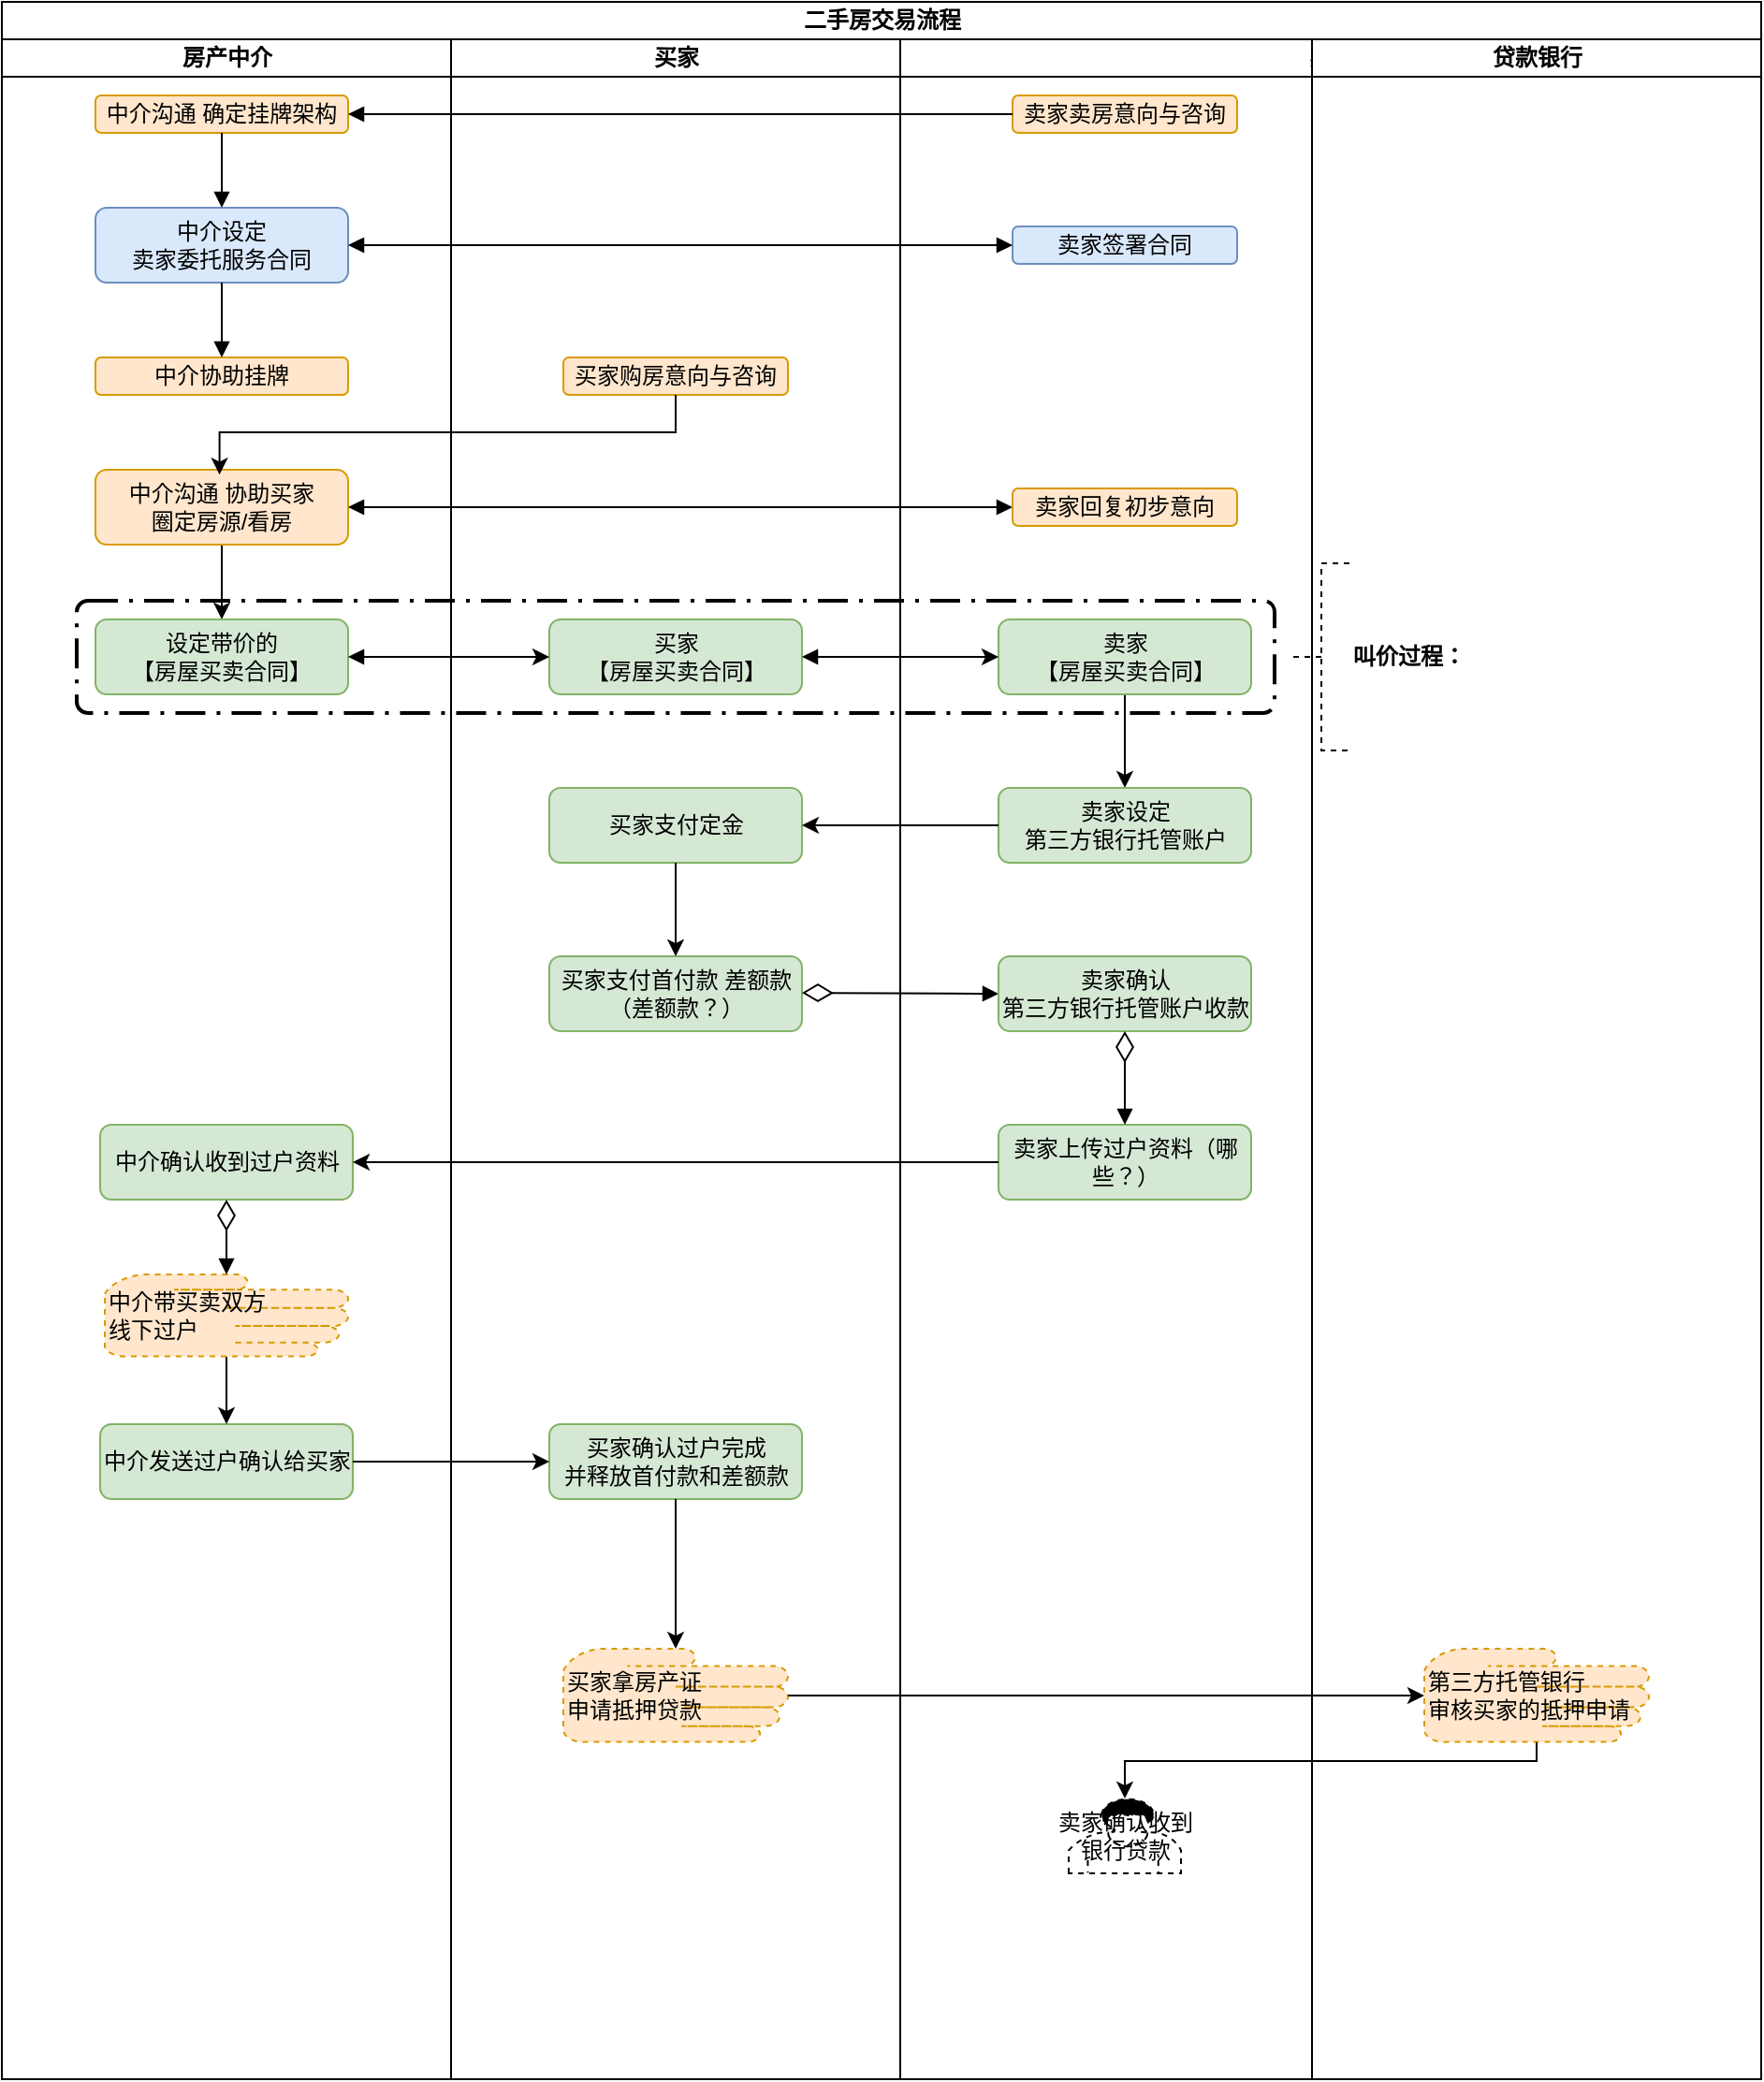 <mxfile version="14.2.9" type="github">
  <diagram id="eCgH1aqY1Uuq_Gv72Vav" name="Page-1">
    <mxGraphModel dx="930" dy="457" grid="1" gridSize="10" guides="1" tooltips="1" connect="1" arrows="1" fold="1" page="1" pageScale="1" pageWidth="827" pageHeight="1169" math="0" shadow="0">
      <root>
        <mxCell id="0" />
        <mxCell id="1" parent="0" />
        <mxCell id="mIpBYpTtvKyWABxg0NEK-7" value="二手房交易流程" style="swimlane;html=1;childLayout=stackLayout;resizeParent=1;resizeParentMax=0;startSize=20;" parent="1" vertex="1">
          <mxGeometry width="940" height="1110" as="geometry" />
        </mxCell>
        <mxCell id="mIpBYpTtvKyWABxg0NEK-8" value="房产中介" style="swimlane;html=1;startSize=20;" parent="mIpBYpTtvKyWABxg0NEK-7" vertex="1">
          <mxGeometry y="20" width="240" height="1090" as="geometry" />
        </mxCell>
        <mxCell id="ocknudQu-m-3cSBIJ4q2-3" value="中介沟通 确定挂牌架构" style="shape=ext;rounded=1;html=1;whiteSpace=wrap;fillColor=#ffe6cc;strokeColor=#d79b00;" parent="mIpBYpTtvKyWABxg0NEK-8" vertex="1">
          <mxGeometry x="50" y="30" width="135" height="20" as="geometry" />
        </mxCell>
        <mxCell id="ocknudQu-m-3cSBIJ4q2-7" value="中介设定&lt;br&gt;卖家委托服务合同" style="shape=ext;rounded=1;html=1;whiteSpace=wrap;fillColor=#dae8fc;strokeColor=#6c8ebf;" parent="mIpBYpTtvKyWABxg0NEK-8" vertex="1">
          <mxGeometry x="50" y="90" width="135" height="40" as="geometry" />
        </mxCell>
        <mxCell id="ocknudQu-m-3cSBIJ4q2-8" value="" style="endArrow=block;endFill=1;endSize=6;html=1;exitX=0.5;exitY=1;exitDx=0;exitDy=0;entryX=0.5;entryY=0;entryDx=0;entryDy=0;" parent="mIpBYpTtvKyWABxg0NEK-8" source="ocknudQu-m-3cSBIJ4q2-3" target="ocknudQu-m-3cSBIJ4q2-7" edge="1">
          <mxGeometry width="100" relative="1" as="geometry">
            <mxPoint x="120" y="60" as="sourcePoint" />
            <mxPoint x="220" y="60" as="targetPoint" />
          </mxGeometry>
        </mxCell>
        <mxCell id="ocknudQu-m-3cSBIJ4q2-11" value="中介协助挂牌" style="shape=ext;rounded=1;html=1;whiteSpace=wrap;fillColor=#ffe6cc;strokeColor=#d79b00;" parent="mIpBYpTtvKyWABxg0NEK-8" vertex="1">
          <mxGeometry x="50" y="170" width="135" height="20" as="geometry" />
        </mxCell>
        <mxCell id="ocknudQu-m-3cSBIJ4q2-12" value="" style="endArrow=block;endFill=1;endSize=6;html=1;exitX=0.5;exitY=1;exitDx=0;exitDy=0;entryX=0.5;entryY=0;entryDx=0;entryDy=0;" parent="mIpBYpTtvKyWABxg0NEK-8" source="ocknudQu-m-3cSBIJ4q2-7" target="ocknudQu-m-3cSBIJ4q2-11" edge="1">
          <mxGeometry width="100" relative="1" as="geometry">
            <mxPoint x="120" y="150" as="sourcePoint" />
            <mxPoint x="220" y="150" as="targetPoint" />
          </mxGeometry>
        </mxCell>
        <mxCell id="ocknudQu-m-3cSBIJ4q2-19" style="edgeStyle=orthogonalEdgeStyle;rounded=0;orthogonalLoop=1;jettySize=auto;html=1;exitX=0.5;exitY=1;exitDx=0;exitDy=0;entryX=0.5;entryY=0;entryDx=0;entryDy=0;startArrow=none;startFill=0;" parent="mIpBYpTtvKyWABxg0NEK-8" source="ocknudQu-m-3cSBIJ4q2-14" target="ocknudQu-m-3cSBIJ4q2-18" edge="1">
          <mxGeometry relative="1" as="geometry" />
        </mxCell>
        <mxCell id="ocknudQu-m-3cSBIJ4q2-14" value="中介沟通 协助买家&lt;br&gt;圈定房源/看房" style="shape=ext;rounded=1;html=1;whiteSpace=wrap;fillColor=#ffe6cc;strokeColor=#d79b00;" parent="mIpBYpTtvKyWABxg0NEK-8" vertex="1">
          <mxGeometry x="50" y="230" width="135" height="40" as="geometry" />
        </mxCell>
        <mxCell id="ocknudQu-m-3cSBIJ4q2-18" value="设定带价的&lt;br&gt;【房屋买卖合同】" style="shape=ext;rounded=1;html=1;whiteSpace=wrap;fillColor=#d5e8d4;strokeColor=#82b366;" parent="mIpBYpTtvKyWABxg0NEK-8" vertex="1">
          <mxGeometry x="50" y="310" width="135" height="40" as="geometry" />
        </mxCell>
        <mxCell id="HF9s1pa_gHyb1Hk8taV--29" value="中介确认收到过户资料" style="shape=ext;rounded=1;html=1;whiteSpace=wrap;fillColor=#d5e8d4;strokeColor=#82b366;" vertex="1" parent="mIpBYpTtvKyWABxg0NEK-8">
          <mxGeometry x="52.5" y="580" width="135" height="40" as="geometry" />
        </mxCell>
        <mxCell id="HF9s1pa_gHyb1Hk8taV--31" value="中介带买卖双方&lt;br&gt;线下过户" style="shape=mxgraph.bpmn.manual_task;html=1;outlineConnect=0;dashed=1;align=left;fillColor=#ffe6cc;strokeColor=#d79b00;" vertex="1" parent="mIpBYpTtvKyWABxg0NEK-8">
          <mxGeometry x="55" y="660" width="130" height="44" as="geometry" />
        </mxCell>
        <mxCell id="HF9s1pa_gHyb1Hk8taV--32" value="" style="startArrow=diamondThin;startFill=0;startSize=14;endArrow=block;endFill=1;endSize=6;html=1;exitX=0.5;exitY=1;exitDx=0;exitDy=0;" edge="1" parent="mIpBYpTtvKyWABxg0NEK-8" source="HF9s1pa_gHyb1Hk8taV--29" target="HF9s1pa_gHyb1Hk8taV--31">
          <mxGeometry width="100" relative="1" as="geometry">
            <mxPoint x="110" y="620" as="sourcePoint" />
            <mxPoint x="210" y="620" as="targetPoint" />
          </mxGeometry>
        </mxCell>
        <mxCell id="HF9s1pa_gHyb1Hk8taV--35" value="中介发送过户确认给买家" style="shape=ext;rounded=1;html=1;whiteSpace=wrap;fillColor=#d5e8d4;strokeColor=#82b366;" vertex="1" parent="mIpBYpTtvKyWABxg0NEK-8">
          <mxGeometry x="52.5" y="740" width="135" height="40" as="geometry" />
        </mxCell>
        <mxCell id="mIpBYpTtvKyWABxg0NEK-9" value="买家" style="swimlane;html=1;startSize=20;" parent="mIpBYpTtvKyWABxg0NEK-7" vertex="1">
          <mxGeometry x="240" y="20" width="240" height="1090" as="geometry" />
        </mxCell>
        <mxCell id="ocknudQu-m-3cSBIJ4q2-13" value="买家购房意向与咨询" style="shape=ext;rounded=1;html=1;whiteSpace=wrap;fillColor=#ffe6cc;strokeColor=#d79b00;" parent="mIpBYpTtvKyWABxg0NEK-9" vertex="1">
          <mxGeometry x="60" y="170" width="120" height="20" as="geometry" />
        </mxCell>
        <mxCell id="ocknudQu-m-3cSBIJ4q2-17" value="" style="endArrow=block;endFill=1;endSize=6;html=1;entryX=0;entryY=0.5;entryDx=0;entryDy=0;exitX=1;exitY=0.5;exitDx=0;exitDy=0;startArrow=block;startFill=1;" parent="mIpBYpTtvKyWABxg0NEK-9" edge="1">
          <mxGeometry width="100" relative="1" as="geometry">
            <mxPoint x="-55" y="250" as="sourcePoint" />
            <mxPoint x="300" y="250" as="targetPoint" />
          </mxGeometry>
        </mxCell>
        <mxCell id="ocknudQu-m-3cSBIJ4q2-21" value="买家&lt;br&gt;【房屋买卖合同】" style="shape=ext;rounded=1;html=1;whiteSpace=wrap;fillColor=#d5e8d4;strokeColor=#82b366;" parent="mIpBYpTtvKyWABxg0NEK-9" vertex="1">
          <mxGeometry x="52.5" y="310" width="135" height="40" as="geometry" />
        </mxCell>
        <mxCell id="HF9s1pa_gHyb1Hk8taV--12" value="买家支付定金" style="shape=ext;rounded=1;html=1;whiteSpace=wrap;fillColor=#d5e8d4;strokeColor=#82b366;" vertex="1" parent="mIpBYpTtvKyWABxg0NEK-9">
          <mxGeometry x="52.5" y="400" width="135" height="40" as="geometry" />
        </mxCell>
        <mxCell id="HF9s1pa_gHyb1Hk8taV--19" value="买家支付首付款 差额款（差额款？）" style="shape=ext;rounded=1;html=1;whiteSpace=wrap;fillColor=#d5e8d4;strokeColor=#82b366;" vertex="1" parent="mIpBYpTtvKyWABxg0NEK-9">
          <mxGeometry x="52.5" y="490" width="135" height="40" as="geometry" />
        </mxCell>
        <mxCell id="HF9s1pa_gHyb1Hk8taV--20" value="" style="edgeStyle=orthogonalEdgeStyle;rounded=0;orthogonalLoop=1;jettySize=auto;html=1;startArrow=none;startFill=0;" edge="1" parent="mIpBYpTtvKyWABxg0NEK-9" source="HF9s1pa_gHyb1Hk8taV--12" target="HF9s1pa_gHyb1Hk8taV--19">
          <mxGeometry relative="1" as="geometry" />
        </mxCell>
        <mxCell id="HF9s1pa_gHyb1Hk8taV--21" value="" style="startArrow=diamondThin;startFill=0;startSize=14;endArrow=block;endFill=1;endSize=6;html=1;entryX=0;entryY=0.5;entryDx=0;entryDy=0;" edge="1" parent="mIpBYpTtvKyWABxg0NEK-9" target="HF9s1pa_gHyb1Hk8taV--24">
          <mxGeometry width="100" relative="1" as="geometry">
            <mxPoint x="187.5" y="509.5" as="sourcePoint" />
            <mxPoint x="287.5" y="509.5" as="targetPoint" />
          </mxGeometry>
        </mxCell>
        <mxCell id="HF9s1pa_gHyb1Hk8taV--36" value="买家确认过户完成&lt;br&gt;并释放首付款和差额款" style="shape=ext;rounded=1;html=1;whiteSpace=wrap;fillColor=#d5e8d4;strokeColor=#82b366;" vertex="1" parent="mIpBYpTtvKyWABxg0NEK-9">
          <mxGeometry x="52.5" y="740" width="135" height="40" as="geometry" />
        </mxCell>
        <mxCell id="HF9s1pa_gHyb1Hk8taV--40" value="买家拿房产证&lt;br&gt;申请抵押贷款" style="shape=mxgraph.bpmn.manual_task;html=1;outlineConnect=0;dashed=1;align=left;fillColor=#ffe6cc;strokeColor=#d79b00;" vertex="1" parent="mIpBYpTtvKyWABxg0NEK-9">
          <mxGeometry x="60" y="860" width="120" height="50" as="geometry" />
        </mxCell>
        <mxCell id="HF9s1pa_gHyb1Hk8taV--39" value="" style="edgeStyle=orthogonalEdgeStyle;rounded=0;orthogonalLoop=1;jettySize=auto;html=1;startArrow=none;startFill=0;" edge="1" parent="mIpBYpTtvKyWABxg0NEK-9" source="HF9s1pa_gHyb1Hk8taV--36" target="HF9s1pa_gHyb1Hk8taV--40">
          <mxGeometry relative="1" as="geometry">
            <mxPoint x="120" y="860" as="targetPoint" />
          </mxGeometry>
        </mxCell>
        <mxCell id="mIpBYpTtvKyWABxg0NEK-10" value="卖家" style="swimlane;html=1;startSize=20;" parent="mIpBYpTtvKyWABxg0NEK-7" vertex="1">
          <mxGeometry x="480" y="20" width="460" height="1090" as="geometry" />
        </mxCell>
        <mxCell id="ocknudQu-m-3cSBIJ4q2-2" value="卖家卖房意向与咨询" style="shape=ext;rounded=1;html=1;whiteSpace=wrap;fillColor=#ffe6cc;strokeColor=#d79b00;" parent="mIpBYpTtvKyWABxg0NEK-10" vertex="1">
          <mxGeometry x="60" y="30" width="120" height="20" as="geometry" />
        </mxCell>
        <mxCell id="ocknudQu-m-3cSBIJ4q2-6" value="" style="endArrow=block;endFill=1;endSize=6;html=1;entryX=1;entryY=0.5;entryDx=0;entryDy=0;" parent="mIpBYpTtvKyWABxg0NEK-10" target="ocknudQu-m-3cSBIJ4q2-3" edge="1">
          <mxGeometry width="100" relative="1" as="geometry">
            <mxPoint x="60" y="40" as="sourcePoint" />
            <mxPoint x="160" y="40" as="targetPoint" />
          </mxGeometry>
        </mxCell>
        <mxCell id="ocknudQu-m-3cSBIJ4q2-9" value="卖家签署合同" style="shape=ext;rounded=1;html=1;whiteSpace=wrap;fillColor=#dae8fc;strokeColor=#6c8ebf;" parent="mIpBYpTtvKyWABxg0NEK-10" vertex="1">
          <mxGeometry x="60" y="100" width="120" height="20" as="geometry" />
        </mxCell>
        <mxCell id="ocknudQu-m-3cSBIJ4q2-16" value="卖家回复初步意向" style="shape=ext;rounded=1;html=1;whiteSpace=wrap;fillColor=#ffe6cc;strokeColor=#d79b00;" parent="mIpBYpTtvKyWABxg0NEK-10" vertex="1">
          <mxGeometry x="60" y="240" width="120" height="20" as="geometry" />
        </mxCell>
        <mxCell id="HF9s1pa_gHyb1Hk8taV--5" style="edgeStyle=orthogonalEdgeStyle;rounded=0;orthogonalLoop=1;jettySize=auto;html=1;exitX=0.5;exitY=1;exitDx=0;exitDy=0;entryX=0.5;entryY=0;entryDx=0;entryDy=0;startArrow=none;startFill=0;" edge="1" parent="mIpBYpTtvKyWABxg0NEK-10" source="HF9s1pa_gHyb1Hk8taV--2" target="HF9s1pa_gHyb1Hk8taV--4">
          <mxGeometry relative="1" as="geometry" />
        </mxCell>
        <mxCell id="HF9s1pa_gHyb1Hk8taV--2" value="卖家&lt;br&gt;【房屋买卖合同】" style="shape=ext;rounded=1;html=1;whiteSpace=wrap;fillColor=#d5e8d4;strokeColor=#82b366;" vertex="1" parent="mIpBYpTtvKyWABxg0NEK-10">
          <mxGeometry x="52.5" y="310" width="135" height="40" as="geometry" />
        </mxCell>
        <mxCell id="HF9s1pa_gHyb1Hk8taV--4" value="卖家设定&lt;br&gt;第三方银行托管账户" style="shape=ext;rounded=1;html=1;whiteSpace=wrap;fillColor=#d5e8d4;strokeColor=#82b366;" vertex="1" parent="mIpBYpTtvKyWABxg0NEK-10">
          <mxGeometry x="52.5" y="400" width="135" height="40" as="geometry" />
        </mxCell>
        <mxCell id="mIpBYpTtvKyWABxg0NEK-11" value="贷款银行" style="swimlane;html=1;startSize=20;" parent="mIpBYpTtvKyWABxg0NEK-10" vertex="1">
          <mxGeometry x="220" width="240" height="1090" as="geometry" />
        </mxCell>
        <mxCell id="HF9s1pa_gHyb1Hk8taV--16" value="&lt;b&gt;叫价过程：&lt;/b&gt;" style="html=1;shape=mxgraph.flowchart.annotation_2;align=left;labelPosition=right;dashed=1;" vertex="1" parent="mIpBYpTtvKyWABxg0NEK-11">
          <mxGeometry x="-10" y="280" width="30" height="100" as="geometry" />
        </mxCell>
        <mxCell id="HF9s1pa_gHyb1Hk8taV--41" value="第三方托管银行&lt;br&gt;审核买家的抵押申请" style="shape=mxgraph.bpmn.manual_task;html=1;outlineConnect=0;dashed=1;align=left;fillColor=#ffe6cc;strokeColor=#d79b00;" vertex="1" parent="mIpBYpTtvKyWABxg0NEK-11">
          <mxGeometry x="60" y="860" width="120" height="50" as="geometry" />
        </mxCell>
        <mxCell id="HF9s1pa_gHyb1Hk8taV--24" value="卖家确认&lt;br&gt;第三方银行托管账户收款" style="shape=ext;rounded=1;html=1;whiteSpace=wrap;fillColor=#d5e8d4;strokeColor=#82b366;" vertex="1" parent="mIpBYpTtvKyWABxg0NEK-10">
          <mxGeometry x="52.5" y="490" width="135" height="40" as="geometry" />
        </mxCell>
        <mxCell id="HF9s1pa_gHyb1Hk8taV--26" value="卖家上传过户资料（哪些？）" style="shape=ext;rounded=1;html=1;whiteSpace=wrap;fillColor=#d5e8d4;strokeColor=#82b366;" vertex="1" parent="mIpBYpTtvKyWABxg0NEK-10">
          <mxGeometry x="52.5" y="580" width="135" height="40" as="geometry" />
        </mxCell>
        <mxCell id="HF9s1pa_gHyb1Hk8taV--28" value="" style="startArrow=diamondThin;startFill=0;startSize=14;endArrow=block;endFill=1;endSize=6;html=1;exitX=0.5;exitY=1;exitDx=0;exitDy=0;entryX=0.5;entryY=0;entryDx=0;entryDy=0;" edge="1" parent="mIpBYpTtvKyWABxg0NEK-10" source="HF9s1pa_gHyb1Hk8taV--24" target="HF9s1pa_gHyb1Hk8taV--26">
          <mxGeometry width="100" relative="1" as="geometry">
            <mxPoint x="150" y="550" as="sourcePoint" />
            <mxPoint x="250" y="550" as="targetPoint" />
          </mxGeometry>
        </mxCell>
        <mxCell id="HF9s1pa_gHyb1Hk8taV--44" value="" style="edgeStyle=orthogonalEdgeStyle;rounded=0;orthogonalLoop=1;jettySize=auto;html=1;startArrow=none;startFill=0;" edge="1" parent="mIpBYpTtvKyWABxg0NEK-10" source="HF9s1pa_gHyb1Hk8taV--41">
          <mxGeometry relative="1" as="geometry">
            <mxPoint x="120" y="940" as="targetPoint" />
            <Array as="points">
              <mxPoint x="340" y="920" />
              <mxPoint x="120" y="920" />
            </Array>
          </mxGeometry>
        </mxCell>
        <mxCell id="HF9s1pa_gHyb1Hk8taV--45" value="卖家确认收到&lt;br&gt;银行贷款" style="shape=mxgraph.bpmn.user_task;html=1;outlineConnect=0;dashed=1;" vertex="1" parent="mIpBYpTtvKyWABxg0NEK-10">
          <mxGeometry x="90" y="940" width="60" height="40" as="geometry" />
        </mxCell>
        <mxCell id="ocknudQu-m-3cSBIJ4q2-10" value="" style="endArrow=block;endFill=1;endSize=6;html=1;entryX=0;entryY=0.5;entryDx=0;entryDy=0;exitX=1;exitY=0.5;exitDx=0;exitDy=0;startArrow=block;startFill=1;" parent="mIpBYpTtvKyWABxg0NEK-7" source="ocknudQu-m-3cSBIJ4q2-7" target="ocknudQu-m-3cSBIJ4q2-9" edge="1">
          <mxGeometry width="100" relative="1" as="geometry">
            <mxPoint x="210" y="130" as="sourcePoint" />
            <mxPoint x="290" y="130" as="targetPoint" />
          </mxGeometry>
        </mxCell>
        <mxCell id="ocknudQu-m-3cSBIJ4q2-15" style="edgeStyle=orthogonalEdgeStyle;rounded=0;orthogonalLoop=1;jettySize=auto;html=1;exitX=0.5;exitY=1;exitDx=0;exitDy=0;entryX=0.491;entryY=0.066;entryDx=0;entryDy=0;entryPerimeter=0;" parent="mIpBYpTtvKyWABxg0NEK-7" source="ocknudQu-m-3cSBIJ4q2-13" target="ocknudQu-m-3cSBIJ4q2-14" edge="1">
          <mxGeometry relative="1" as="geometry">
            <Array as="points">
              <mxPoint x="360" y="230" />
              <mxPoint x="116" y="230" />
            </Array>
          </mxGeometry>
        </mxCell>
        <mxCell id="ocknudQu-m-3cSBIJ4q2-22" value="" style="edgeStyle=orthogonalEdgeStyle;rounded=0;orthogonalLoop=1;jettySize=auto;html=1;startArrow=block;startFill=1;" parent="mIpBYpTtvKyWABxg0NEK-7" source="ocknudQu-m-3cSBIJ4q2-18" target="ocknudQu-m-3cSBIJ4q2-21" edge="1">
          <mxGeometry relative="1" as="geometry" />
        </mxCell>
        <mxCell id="HF9s1pa_gHyb1Hk8taV--3" value="" style="edgeStyle=orthogonalEdgeStyle;rounded=0;orthogonalLoop=1;jettySize=auto;html=1;startArrow=block;startFill=1;" edge="1" parent="mIpBYpTtvKyWABxg0NEK-7" source="ocknudQu-m-3cSBIJ4q2-21" target="HF9s1pa_gHyb1Hk8taV--2">
          <mxGeometry relative="1" as="geometry" />
        </mxCell>
        <mxCell id="HF9s1pa_gHyb1Hk8taV--13" value="" style="edgeStyle=orthogonalEdgeStyle;rounded=0;orthogonalLoop=1;jettySize=auto;html=1;startArrow=none;startFill=0;" edge="1" parent="mIpBYpTtvKyWABxg0NEK-7" source="HF9s1pa_gHyb1Hk8taV--4" target="HF9s1pa_gHyb1Hk8taV--12">
          <mxGeometry relative="1" as="geometry" />
        </mxCell>
        <mxCell id="HF9s1pa_gHyb1Hk8taV--30" value="" style="edgeStyle=orthogonalEdgeStyle;rounded=0;orthogonalLoop=1;jettySize=auto;html=1;startArrow=none;startFill=0;" edge="1" parent="mIpBYpTtvKyWABxg0NEK-7" source="HF9s1pa_gHyb1Hk8taV--26" target="HF9s1pa_gHyb1Hk8taV--29">
          <mxGeometry relative="1" as="geometry" />
        </mxCell>
        <mxCell id="HF9s1pa_gHyb1Hk8taV--37" value="" style="edgeStyle=orthogonalEdgeStyle;rounded=0;orthogonalLoop=1;jettySize=auto;html=1;startArrow=none;startFill=0;" edge="1" parent="mIpBYpTtvKyWABxg0NEK-7" source="HF9s1pa_gHyb1Hk8taV--35" target="HF9s1pa_gHyb1Hk8taV--36">
          <mxGeometry relative="1" as="geometry" />
        </mxCell>
        <mxCell id="HF9s1pa_gHyb1Hk8taV--42" value="" style="edgeStyle=orthogonalEdgeStyle;rounded=0;orthogonalLoop=1;jettySize=auto;html=1;startArrow=none;startFill=0;" edge="1" parent="mIpBYpTtvKyWABxg0NEK-7" source="HF9s1pa_gHyb1Hk8taV--40" target="HF9s1pa_gHyb1Hk8taV--41">
          <mxGeometry relative="1" as="geometry" />
        </mxCell>
        <mxCell id="HF9s1pa_gHyb1Hk8taV--15" value="" style="rounded=1;arcSize=10;dashed=1;strokeColor=#000000;fillColor=none;gradientColor=none;dashPattern=8 3 1 3;strokeWidth=2;" vertex="1" parent="1">
          <mxGeometry x="40" y="320" width="640" height="60" as="geometry" />
        </mxCell>
        <mxCell id="HF9s1pa_gHyb1Hk8taV--34" value="" style="edgeStyle=orthogonalEdgeStyle;rounded=0;orthogonalLoop=1;jettySize=auto;html=1;startArrow=none;startFill=0;" edge="1" parent="1" source="HF9s1pa_gHyb1Hk8taV--31">
          <mxGeometry relative="1" as="geometry">
            <mxPoint x="120" y="760" as="targetPoint" />
          </mxGeometry>
        </mxCell>
      </root>
    </mxGraphModel>
  </diagram>
</mxfile>
